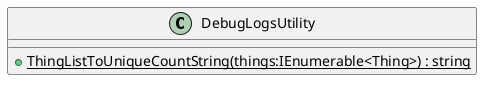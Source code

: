 @startuml
class DebugLogsUtility {
    + {static} ThingListToUniqueCountString(things:IEnumerable<Thing>) : string
}
@enduml
